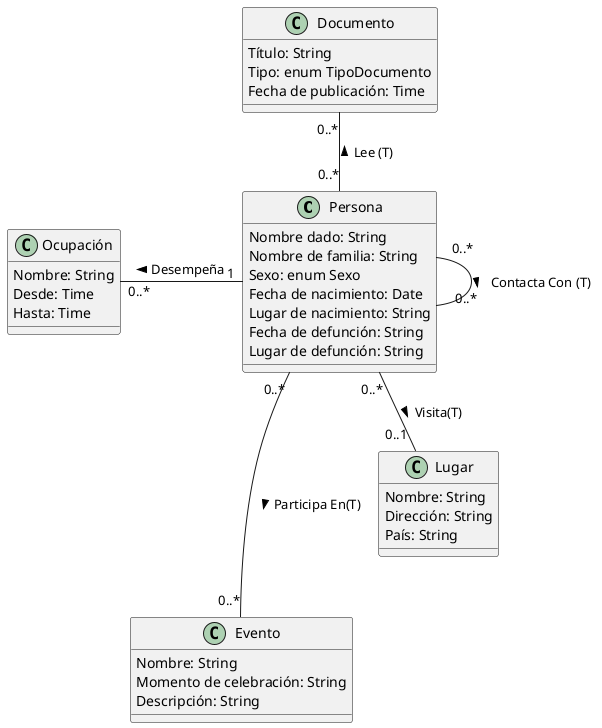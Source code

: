 @startuml
class Persona {
Nombre dado: String
Nombre de familia: String
Sexo: enum Sexo
Fecha de nacimiento: Date
Lugar de nacimiento: String
Fecha de defunción: String
Lugar de defunción: String
}

class Documento{
Título: String
Tipo: enum TipoDocumento
Fecha de publicación: Time
}

class Ocupación{
Nombre: String
Desde: Time
Hasta: Time
}

class Evento{
Nombre: String
Momento de celebración: String
Descripción: String
}

class Lugar{
Nombre: String
Dirección: String
País: String
}


Documento "0..*" -- "0..*" Persona : Lee (T) <
Ocupación "0..*" - "   1" Persona : Desempeña <
Persona "0..*" -- "0..1 " Lugar : Visita(T) >
Persona "0..*" --- "0..*" Evento : Participa En(T) >
Persona "  0..*" -- "   0..*" Persona : Contacta Con (T) >

@enduml